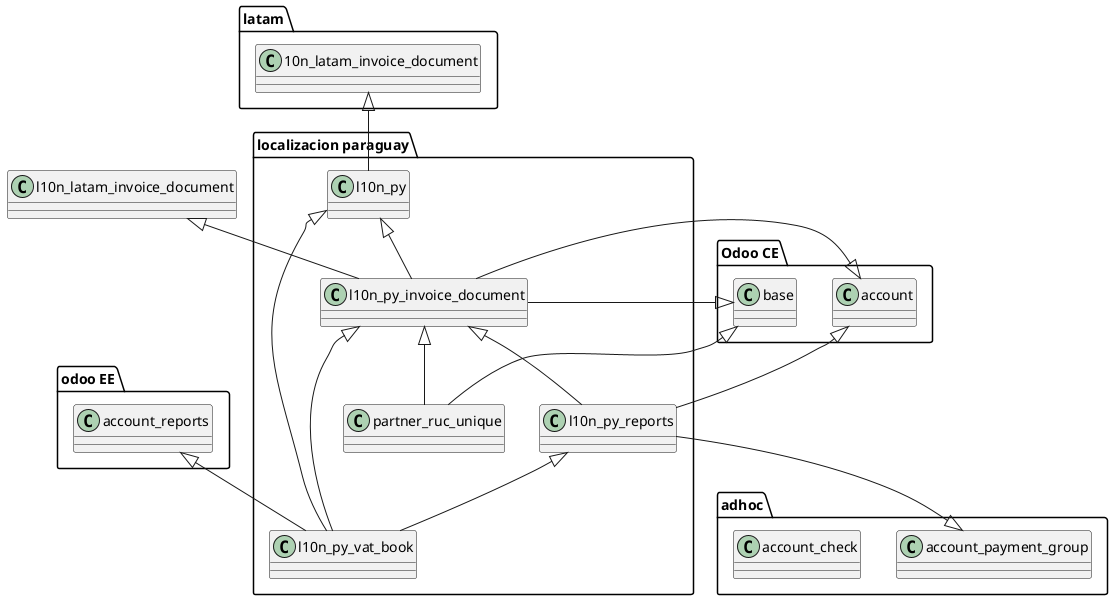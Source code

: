 @startuml

package "odoo EE" {
class account_reports
}

package "Odoo CE" {
    class account
    class base
}
package "latam" {
    class 10n_latam_invoice_document
}
package "localizacion paraguay" {
    class l10n_py
    class l10n_py_invoice_document
    class l10n_py_reports
    class l10n_py_vat_book
    class partner_ruc_unique
}
package "adhoc" {
    class account_payment_group
    class account_check
}

10n_latam_invoice_document <|-- l10n_py
base <|-u- l10n_py_invoice_document
l10n_py <|-- l10n_py_invoice_document
account <|-- l10n_py_invoice_document
l10n_latam_invoice_document <|-- l10n_py_invoice_document

account <|-- l10n_py_reports
l10n_py_invoice_document <|-- l10n_py_reports
account_payment_group <|-u- l10n_py_reports

l10n_py <|-- l10n_py_vat_book
l10n_py_reports <|-- l10n_py_vat_book
l10n_py_invoice_document <|-- l10n_py_vat_book
account_reports <|-- l10n_py_vat_book

base <|-- partner_ruc_unique
l10n_py_invoice_document <|-- partner_ruc_unique

@enduml
